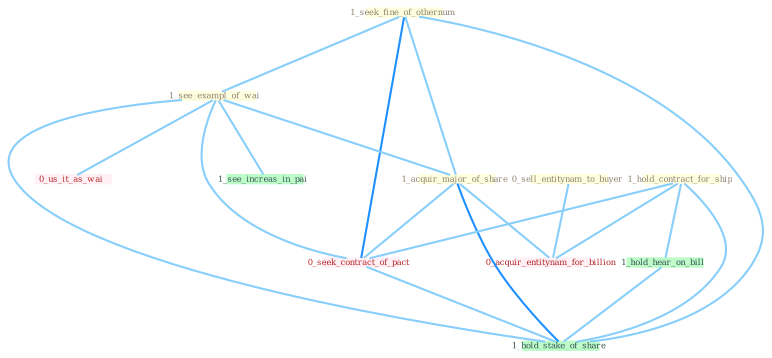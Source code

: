 Graph G{ 
    node
    [shape=polygon,style=filled,width=.5,height=.06,color="#BDFCC9",fixedsize=true,fontsize=4,
    fontcolor="#2f4f4f"];
    {node
    [color="#ffffe0", fontcolor="#8b7d6b"] "1_seek_fine_of_othernum " "1_see_exampl_of_wai " "1_acquir_major_of_share " "0_sell_entitynam_to_buyer " "1_hold_contract_for_ship "}
{node [color="#fff0f5", fontcolor="#b22222"] "0_seek_contract_of_pact " "0_us_it_as_wai " "0_acquir_entitynam_for_billion "}
edge [color="#B0E2FF"];

	"1_seek_fine_of_othernum " -- "1_see_exampl_of_wai " [w="1", color="#87cefa" ];
	"1_seek_fine_of_othernum " -- "1_acquir_major_of_share " [w="1", color="#87cefa" ];
	"1_seek_fine_of_othernum " -- "0_seek_contract_of_pact " [w="2", color="#1e90ff" , len=0.8];
	"1_seek_fine_of_othernum " -- "1_hold_stake_of_share " [w="1", color="#87cefa" ];
	"1_see_exampl_of_wai " -- "1_acquir_major_of_share " [w="1", color="#87cefa" ];
	"1_see_exampl_of_wai " -- "0_seek_contract_of_pact " [w="1", color="#87cefa" ];
	"1_see_exampl_of_wai " -- "0_us_it_as_wai " [w="1", color="#87cefa" ];
	"1_see_exampl_of_wai " -- "1_see_increas_in_pai " [w="1", color="#87cefa" ];
	"1_see_exampl_of_wai " -- "1_hold_stake_of_share " [w="1", color="#87cefa" ];
	"1_acquir_major_of_share " -- "0_seek_contract_of_pact " [w="1", color="#87cefa" ];
	"1_acquir_major_of_share " -- "0_acquir_entitynam_for_billion " [w="1", color="#87cefa" ];
	"1_acquir_major_of_share " -- "1_hold_stake_of_share " [w="2", color="#1e90ff" , len=0.8];
	"0_sell_entitynam_to_buyer " -- "0_acquir_entitynam_for_billion " [w="1", color="#87cefa" ];
	"1_hold_contract_for_ship " -- "0_seek_contract_of_pact " [w="1", color="#87cefa" ];
	"1_hold_contract_for_ship " -- "0_acquir_entitynam_for_billion " [w="1", color="#87cefa" ];
	"1_hold_contract_for_ship " -- "1_hold_hear_on_bill " [w="1", color="#87cefa" ];
	"1_hold_contract_for_ship " -- "1_hold_stake_of_share " [w="1", color="#87cefa" ];
	"0_seek_contract_of_pact " -- "1_hold_stake_of_share " [w="1", color="#87cefa" ];
	"1_hold_hear_on_bill " -- "1_hold_stake_of_share " [w="1", color="#87cefa" ];
}